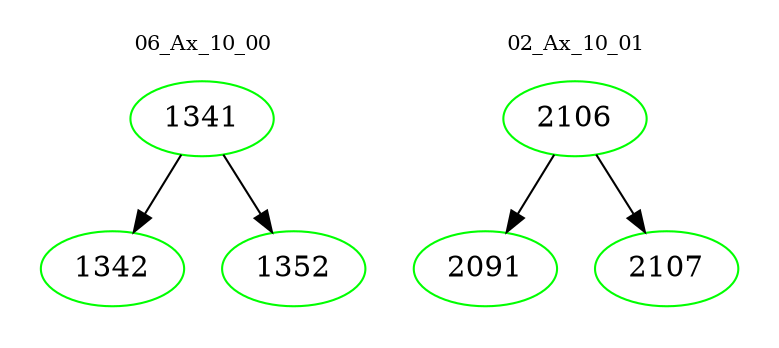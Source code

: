 digraph{
subgraph cluster_0 {
color = white
label = "06_Ax_10_00";
fontsize=10;
T0_1341 [label="1341", color="green"]
T0_1341 -> T0_1342 [color="black"]
T0_1342 [label="1342", color="green"]
T0_1341 -> T0_1352 [color="black"]
T0_1352 [label="1352", color="green"]
}
subgraph cluster_1 {
color = white
label = "02_Ax_10_01";
fontsize=10;
T1_2106 [label="2106", color="green"]
T1_2106 -> T1_2091 [color="black"]
T1_2091 [label="2091", color="green"]
T1_2106 -> T1_2107 [color="black"]
T1_2107 [label="2107", color="green"]
}
}
